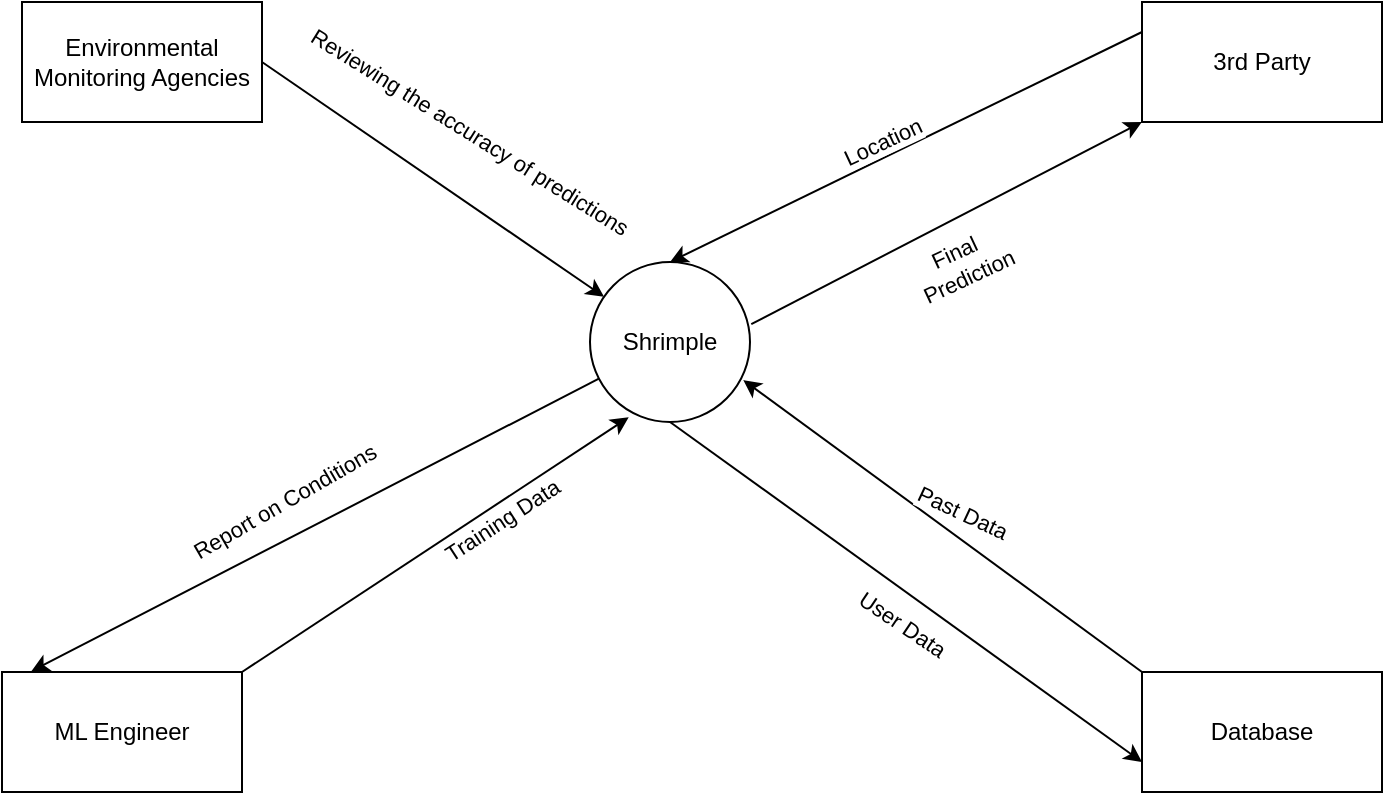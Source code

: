 <mxfile version="24.7.17">
  <diagram name="Page-1" id="SkuC76hFCjA3VyX_A-ML">
    <mxGraphModel dx="780" dy="544" grid="1" gridSize="10" guides="1" tooltips="1" connect="1" arrows="1" fold="1" page="1" pageScale="1" pageWidth="827" pageHeight="1169" math="0" shadow="0">
      <root>
        <mxCell id="0" />
        <mxCell id="1" parent="0" />
        <mxCell id="MDLXURxubLseBGRayLQ--1" value="Shrimple" style="ellipse;whiteSpace=wrap;html=1;aspect=fixed;" parent="1" vertex="1">
          <mxGeometry x="374" y="320" width="80" height="80" as="geometry" />
        </mxCell>
        <mxCell id="MDLXURxubLseBGRayLQ--2" value="Database" style="rounded=0;whiteSpace=wrap;html=1;" parent="1" vertex="1">
          <mxGeometry x="650" y="525" width="120" height="60" as="geometry" />
        </mxCell>
        <mxCell id="MDLXURxubLseBGRayLQ--3" value="ML Engineer" style="rounded=0;whiteSpace=wrap;html=1;" parent="1" vertex="1">
          <mxGeometry x="80" y="525" width="120" height="60" as="geometry" />
        </mxCell>
        <mxCell id="MDLXURxubLseBGRayLQ--4" value="3rd Party" style="rounded=0;whiteSpace=wrap;html=1;" parent="1" vertex="1">
          <mxGeometry x="650" y="190" width="120" height="60" as="geometry" />
        </mxCell>
        <mxCell id="SWHhalUvAAx42S4cQrhX-3" value="" style="endArrow=classic;html=1;rounded=0;entryX=0.958;entryY=0.738;entryDx=0;entryDy=0;entryPerimeter=0;exitX=0;exitY=0;exitDx=0;exitDy=0;" edge="1" parent="1" source="MDLXURxubLseBGRayLQ--2" target="MDLXURxubLseBGRayLQ--1">
          <mxGeometry width="50" height="50" relative="1" as="geometry">
            <mxPoint x="380" y="310" as="sourcePoint" />
            <mxPoint x="500" y="420" as="targetPoint" />
          </mxGeometry>
        </mxCell>
        <mxCell id="SWHhalUvAAx42S4cQrhX-5" value="Past Data" style="edgeLabel;html=1;align=center;verticalAlign=middle;resizable=0;points=[];rotation=25;" vertex="1" connectable="0" parent="SWHhalUvAAx42S4cQrhX-3">
          <mxGeometry x="0.064" y="-3" relative="1" as="geometry">
            <mxPoint x="14" as="offset" />
          </mxGeometry>
        </mxCell>
        <mxCell id="SWHhalUvAAx42S4cQrhX-4" value="" style="endArrow=classic;html=1;rounded=0;exitX=0.5;exitY=1;exitDx=0;exitDy=0;entryX=0;entryY=0.75;entryDx=0;entryDy=0;" edge="1" parent="1" source="MDLXURxubLseBGRayLQ--1" target="MDLXURxubLseBGRayLQ--2">
          <mxGeometry width="50" height="50" relative="1" as="geometry">
            <mxPoint x="380" y="310" as="sourcePoint" />
            <mxPoint x="430" y="260" as="targetPoint" />
          </mxGeometry>
        </mxCell>
        <mxCell id="SWHhalUvAAx42S4cQrhX-6" value="User Data" style="edgeLabel;html=1;align=center;verticalAlign=middle;resizable=0;points=[];rotation=34;" vertex="1" connectable="0" parent="SWHhalUvAAx42S4cQrhX-4">
          <mxGeometry x="0.028" y="-4" relative="1" as="geometry">
            <mxPoint x="-3" y="10" as="offset" />
          </mxGeometry>
        </mxCell>
        <mxCell id="SWHhalUvAAx42S4cQrhX-7" value="" style="endArrow=classic;html=1;rounded=0;exitX=1;exitY=0;exitDx=0;exitDy=0;entryX=0.242;entryY=0.971;entryDx=0;entryDy=0;entryPerimeter=0;" edge="1" parent="1" source="MDLXURxubLseBGRayLQ--3" target="MDLXURxubLseBGRayLQ--1">
          <mxGeometry width="50" height="50" relative="1" as="geometry">
            <mxPoint x="380" y="310" as="sourcePoint" />
            <mxPoint x="430" y="260" as="targetPoint" />
          </mxGeometry>
        </mxCell>
        <mxCell id="SWHhalUvAAx42S4cQrhX-8" value="Training Data" style="edgeLabel;html=1;align=center;verticalAlign=middle;resizable=0;points=[];rotation=327;" vertex="1" connectable="0" parent="SWHhalUvAAx42S4cQrhX-7">
          <mxGeometry x="0.015" relative="1" as="geometry">
            <mxPoint x="32" y="-11" as="offset" />
          </mxGeometry>
        </mxCell>
        <mxCell id="SWHhalUvAAx42S4cQrhX-9" value="" style="endArrow=classic;html=1;rounded=0;entryX=0;entryY=1;entryDx=0;entryDy=0;exitX=1.008;exitY=0.388;exitDx=0;exitDy=0;exitPerimeter=0;" edge="1" parent="1" source="MDLXURxubLseBGRayLQ--1" target="MDLXURxubLseBGRayLQ--4">
          <mxGeometry width="50" height="50" relative="1" as="geometry">
            <mxPoint x="380" y="310" as="sourcePoint" />
            <mxPoint x="430" y="260" as="targetPoint" />
          </mxGeometry>
        </mxCell>
        <mxCell id="SWHhalUvAAx42S4cQrhX-10" value="Final&amp;nbsp;&lt;div&gt;Prediction&lt;/div&gt;" style="edgeLabel;html=1;align=center;verticalAlign=middle;resizable=0;points=[];rotation=335;" vertex="1" connectable="0" parent="SWHhalUvAAx42S4cQrhX-9">
          <mxGeometry x="-0.193" y="1" relative="1" as="geometry">
            <mxPoint x="27" y="11" as="offset" />
          </mxGeometry>
        </mxCell>
        <mxCell id="SWHhalUvAAx42S4cQrhX-11" value="" style="endArrow=classic;html=1;rounded=0;exitX=0;exitY=0.25;exitDx=0;exitDy=0;entryX=0.5;entryY=0;entryDx=0;entryDy=0;" edge="1" parent="1" source="MDLXURxubLseBGRayLQ--4" target="MDLXURxubLseBGRayLQ--1">
          <mxGeometry width="50" height="50" relative="1" as="geometry">
            <mxPoint x="380" y="210" as="sourcePoint" />
            <mxPoint x="430" y="160" as="targetPoint" />
          </mxGeometry>
        </mxCell>
        <mxCell id="SWHhalUvAAx42S4cQrhX-12" value="Location" style="edgeLabel;html=1;align=center;verticalAlign=middle;resizable=0;points=[];rotation=335;" vertex="1" connectable="0" parent="SWHhalUvAAx42S4cQrhX-11">
          <mxGeometry x="0.007" y="1" relative="1" as="geometry">
            <mxPoint x="-12" y="-4" as="offset" />
          </mxGeometry>
        </mxCell>
        <mxCell id="SWHhalUvAAx42S4cQrhX-13" value="Environmental Monitoring Agencies" style="rounded=0;whiteSpace=wrap;html=1;" vertex="1" parent="1">
          <mxGeometry x="90" y="190" width="120" height="60" as="geometry" />
        </mxCell>
        <mxCell id="SWHhalUvAAx42S4cQrhX-15" value="" style="endArrow=classic;html=1;rounded=0;entryX=0.122;entryY=-0.006;entryDx=0;entryDy=0;entryPerimeter=0;" edge="1" parent="1" source="MDLXURxubLseBGRayLQ--1" target="MDLXURxubLseBGRayLQ--3">
          <mxGeometry width="50" height="50" relative="1" as="geometry">
            <mxPoint x="380" y="310" as="sourcePoint" />
            <mxPoint x="430" y="260" as="targetPoint" />
          </mxGeometry>
        </mxCell>
        <mxCell id="SWHhalUvAAx42S4cQrhX-16" value="Report on Conditions" style="edgeLabel;html=1;align=center;verticalAlign=middle;resizable=0;points=[];rotation=330;" vertex="1" connectable="0" parent="SWHhalUvAAx42S4cQrhX-15">
          <mxGeometry x="0.207" y="-2" relative="1" as="geometry">
            <mxPoint x="14" y="-25" as="offset" />
          </mxGeometry>
        </mxCell>
        <mxCell id="SWHhalUvAAx42S4cQrhX-17" value="" style="endArrow=classic;html=1;rounded=0;exitX=1;exitY=0.5;exitDx=0;exitDy=0;" edge="1" parent="1" source="SWHhalUvAAx42S4cQrhX-13" target="MDLXURxubLseBGRayLQ--1">
          <mxGeometry width="50" height="50" relative="1" as="geometry">
            <mxPoint x="380" y="310" as="sourcePoint" />
            <mxPoint x="430" y="260" as="targetPoint" />
          </mxGeometry>
        </mxCell>
        <mxCell id="SWHhalUvAAx42S4cQrhX-18" value="Reviewing the accuracy of predictions&lt;div&gt;&lt;br&gt;&lt;/div&gt;" style="edgeLabel;html=1;align=center;verticalAlign=middle;resizable=0;points=[];rotation=32;" vertex="1" connectable="0" parent="SWHhalUvAAx42S4cQrhX-17">
          <mxGeometry x="-0.099" y="-3" relative="1" as="geometry">
            <mxPoint x="25" y="-15" as="offset" />
          </mxGeometry>
        </mxCell>
      </root>
    </mxGraphModel>
  </diagram>
</mxfile>
